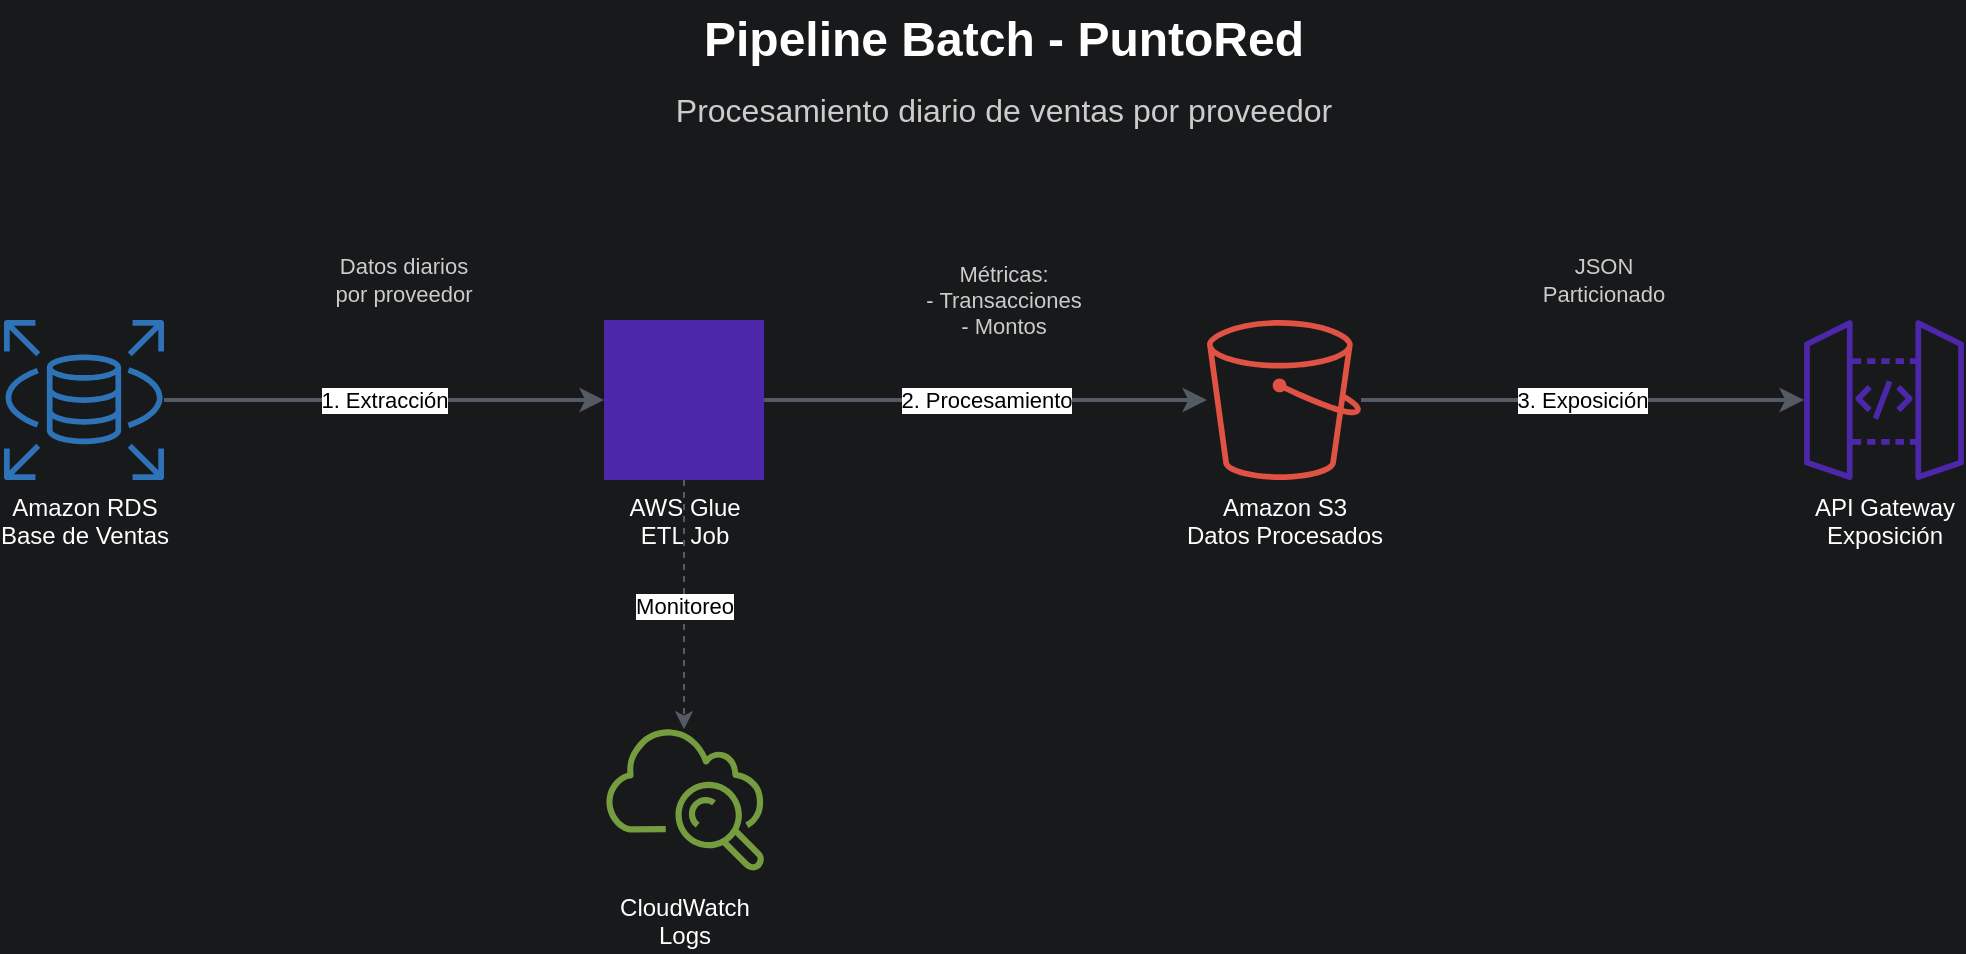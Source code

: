<?xml version="1.0" encoding="UTF-8"?>
<mxfile version="21.7.4" type="device">
    <diagram id="batch_pipeline" name="Pipeline Batch">
        <mxGraphModel dx="1422" dy="762" grid="1" gridSize="10" guides="1" tooltips="1" connect="1" arrows="1" fold="1" page="1" pageScale="1" pageWidth="1200" pageHeight="800" math="0" shadow="0" background="#18191A">
            <root>
                <mxCell id="0"/>
                <mxCell id="1" parent="0"/>
                
                <!-- Título -->
                <mxCell id="title" value="Pipeline Batch - PuntoRed" style="text;html=1;strokeColor=none;fillColor=none;align=center;verticalAlign=middle;whiteSpace=wrap;rounded=0;fontSize=24;fontStyle=1;fontColor=#FFFFFF;" vertex="1" parent="1">
                    <mxGeometry x="400" y="40" width="400" height="40" as="geometry"/>
                </mxCell>
                
                <!-- Subtítulo -->
                <mxCell id="subtitle" value="Procesamiento diario de ventas por proveedor" style="text;html=1;strokeColor=none;fillColor=none;align=center;verticalAlign=middle;whiteSpace=wrap;rounded=0;fontSize=16;fontStyle=0;fontColor=#CCCCCC;" vertex="1" parent="1">
                    <mxGeometry x="400" y="80" width="400" height="30" as="geometry"/>
                </mxCell>
                
                <!-- Componentes -->
                <mxCell id="rds" value="Amazon RDS&#xa;Base de Ventas" style="outlineConnect=0;fontColor=#FFFFFF;fillColor=#2E73B8;strokeColor=none;dashed=0;verticalLabelPosition=bottom;verticalAlign=top;align=center;html=1;fontSize=12;fontStyle=0;aspect=fixed;pointerEvents=1;shape=mxgraph.aws4.rds;" vertex="1" parent="1">
                    <mxGeometry x="100" y="200" width="80" height="80" as="geometry"/>
                </mxCell>
                
                <mxCell id="glue_etl" value="AWS Glue&#xa;ETL Job" style="outlineConnect=0;fontColor=#FFFFFF;fillColor=#4D27AA;strokeColor=none;dashed=0;verticalLabelPosition=bottom;verticalAlign=top;align=center;html=1;fontSize=12;fontStyle=0;aspect=fixed;pointerEvents=1;shape=mxgraph.aws4.glue_etl;" vertex="1" parent="1">
                    <mxGeometry x="400" y="200" width="80" height="80" as="geometry"/>
                </mxCell>
                
                <mxCell id="s3_processed" value="Amazon S3&#xa;Datos Procesados" style="outlineConnect=0;fontColor=#FFFFFF;fillColor=#E05243;strokeColor=none;dashed=0;verticalLabelPosition=bottom;verticalAlign=top;align=center;html=1;fontSize=12;fontStyle=0;aspect=fixed;pointerEvents=1;shape=mxgraph.aws4.s3;" vertex="1" parent="1">
                    <mxGeometry x="700" y="200" width="80" height="80" as="geometry"/>
                </mxCell>
                
                <mxCell id="api_gateway" value="API Gateway&#xa;Exposición" style="outlineConnect=0;fontColor=#FFFFFF;fillColor=#4D27AA;strokeColor=none;dashed=0;verticalLabelPosition=bottom;verticalAlign=top;align=center;html=1;fontSize=12;fontStyle=0;aspect=fixed;pointerEvents=1;shape=mxgraph.aws4.api_gateway;" vertex="1" parent="1">
                    <mxGeometry x="1000" y="200" width="80" height="80" as="geometry"/>
                </mxCell>
                
                <mxCell id="cloudwatch" value="CloudWatch&#xa;Logs" style="outlineConnect=0;fontColor=#FFFFFF;fillColor=#759C3E;strokeColor=none;dashed=0;verticalLabelPosition=bottom;verticalAlign=top;align=center;html=1;fontSize=12;fontStyle=0;aspect=fixed;pointerEvents=1;shape=mxgraph.aws4.cloudwatch;" vertex="1" parent="1">
                    <mxGeometry x="400" y="400" width="80" height="80" as="geometry"/>
                </mxCell>
                
                <!-- Líneas de flujo -->
                <mxCell id="flow_line1" value="1. Extracción" style="endArrow=classic;html=1;strokeWidth=2;strokeColor=#545B64;curved=1;" edge="1" parent="1" source="rds" target="glue_etl">
                    <mxGeometry relative="1" as="geometry"/>
                </mxCell>
                
                <mxCell id="flow_line2" value="2. Procesamiento" style="endArrow=classic;html=1;strokeWidth=2;strokeColor=#545B64;curved=1;" edge="1" parent="1" source="glue_etl" target="s3_processed">
                    <mxGeometry relative="1" as="geometry"/>
                </mxCell>
                
                <mxCell id="flow_line3" value="3. Exposición" style="endArrow=classic;html=1;strokeWidth=2;strokeColor=#545B64;curved=1;" edge="1" parent="1" source="s3_processed" target="api_gateway">
                    <mxGeometry relative="1" as="geometry"/>
                </mxCell>
                
                <!-- Línea de monitoreo -->
                <mxCell id="monitor_line" value="Monitoreo" style="endArrow=classic;html=1;strokeWidth=1;strokeColor=#545B64;dashed=1;" edge="1" parent="1" source="glue_etl" target="cloudwatch">
                    <mxGeometry relative="1" as="geometry"/>
                </mxCell>
                
                <!-- Etiquetas de proceso -->
                <mxCell id="label1" value="Datos diarios&#xa;por proveedor" style="text;html=1;strokeColor=none;fillColor=none;align=center;verticalAlign=middle;whiteSpace=wrap;rounded=0;fontSize=11;fontStyle=0;fontColor=#CCCCCC;" vertex="1" parent="1">
                    <mxGeometry x="250" y="160" width="100" height="40" as="geometry"/>
                </mxCell>
                
                <mxCell id="label2" value="Métricas:&#xa;- Transacciones&#xa;- Montos" style="text;html=1;strokeColor=none;fillColor=none;align=center;verticalAlign=middle;whiteSpace=wrap;rounded=0;fontSize=11;fontStyle=0;fontColor=#CCCCCC;" vertex="1" parent="1">
                    <mxGeometry x="550" y="160" width="100" height="60" as="geometry"/>
                </mxCell>
                
                <mxCell id="label3" value="JSON&#xa;Particionado" style="text;html=1;strokeColor=none;fillColor=none;align=center;verticalAlign=middle;whiteSpace=wrap;rounded=0;fontSize=11;fontStyle=0;fontColor=#CCCCCC;" vertex="1" parent="1">
                    <mxGeometry x="850" y="160" width="100" height="40" as="geometry"/>
                </mxCell>
            </root>
        </mxGraphModel>
    </diagram>
</mxfile> 